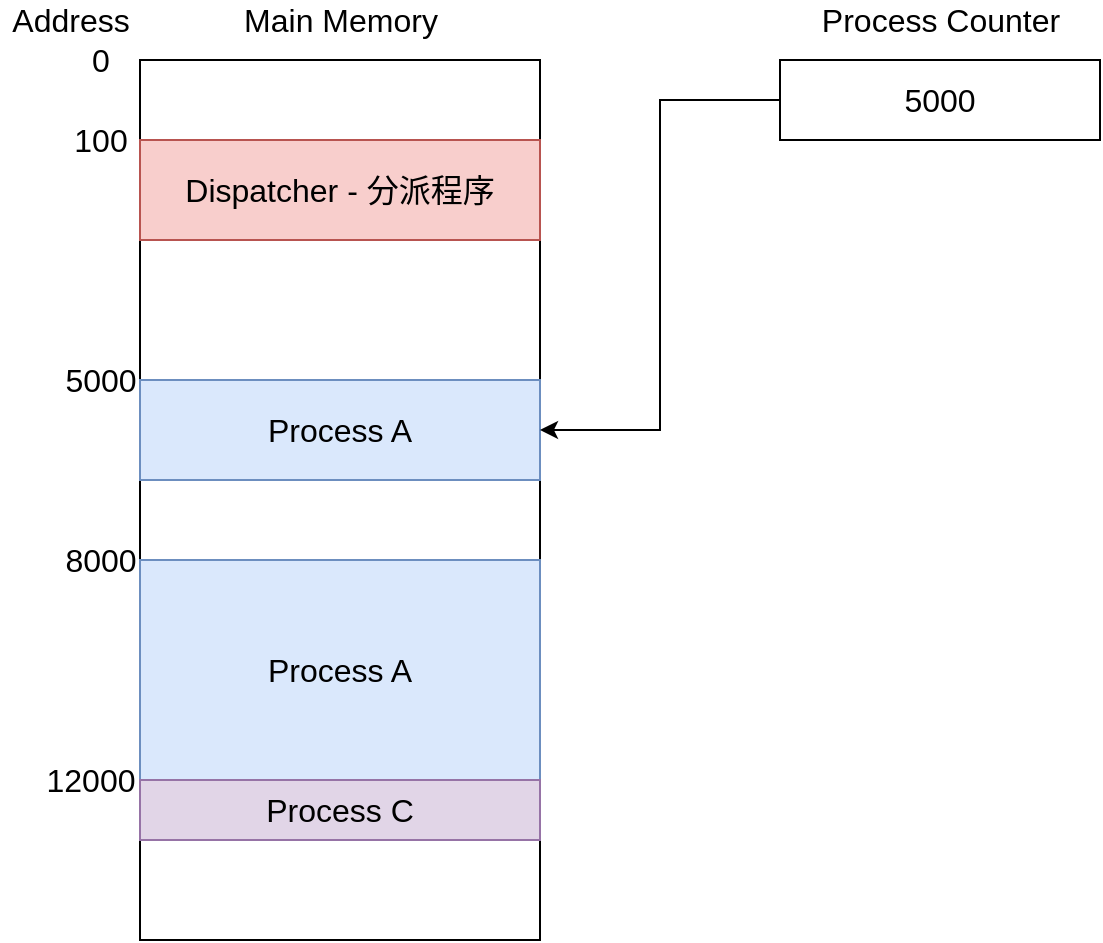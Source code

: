 <mxfile version="12.6.5" type="device"><diagram id="5gLXZMPMNaPKhc8yTHYJ" name="第 1 页"><mxGraphModel dx="1106" dy="860" grid="1" gridSize="10" guides="1" tooltips="1" connect="1" arrows="1" fold="1" page="1" pageScale="1" pageWidth="827" pageHeight="1169" math="0" shadow="0"><root><mxCell id="0"/><mxCell id="1" parent="0"/><mxCell id="qo2Uj8x145MHR6bXMgfj-2" value="" style="rounded=0;whiteSpace=wrap;html=1;" vertex="1" parent="1"><mxGeometry x="160" y="120" width="200" height="440" as="geometry"/></mxCell><mxCell id="qo2Uj8x145MHR6bXMgfj-7" value="&lt;font&gt;Main Memory&lt;/font&gt;" style="text;html=1;align=center;verticalAlign=middle;resizable=0;points=[];autosize=1;fontSize=16;fontColor=#000000;" vertex="1" parent="1"><mxGeometry x="205" y="90" width="110" height="20" as="geometry"/></mxCell><mxCell id="qo2Uj8x145MHR6bXMgfj-8" value="&lt;font&gt;Address&lt;/font&gt;" style="text;html=1;align=center;verticalAlign=middle;resizable=0;points=[];autosize=1;fontSize=16;fontColor=#000000;" vertex="1" parent="1"><mxGeometry x="90" y="90" width="70" height="20" as="geometry"/></mxCell><mxCell id="qo2Uj8x145MHR6bXMgfj-9" value="&lt;font&gt;0&lt;/font&gt;" style="text;html=1;align=center;verticalAlign=middle;resizable=0;points=[];autosize=1;fontSize=16;fontColor=#000000;" vertex="1" parent="1"><mxGeometry x="130" y="110" width="20" height="20" as="geometry"/></mxCell><mxCell id="qo2Uj8x145MHR6bXMgfj-10" value="Dispatcher - 分派程序" style="rounded=0;whiteSpace=wrap;html=1;fontSize=16;fillColor=#f8cecc;strokeColor=#b85450;" vertex="1" parent="1"><mxGeometry x="160" y="160" width="200" height="50" as="geometry"/></mxCell><mxCell id="qo2Uj8x145MHR6bXMgfj-11" value="&lt;font&gt;100&lt;/font&gt;" style="text;html=1;align=center;verticalAlign=middle;resizable=0;points=[];autosize=1;fontSize=16;fontColor=#000000;" vertex="1" parent="1"><mxGeometry x="120" y="150" width="40" height="20" as="geometry"/></mxCell><mxCell id="qo2Uj8x145MHR6bXMgfj-12" value="Process A" style="rounded=0;whiteSpace=wrap;html=1;fontSize=16;fillColor=#dae8fc;strokeColor=#6c8ebf;" vertex="1" parent="1"><mxGeometry x="160" y="280" width="200" height="50" as="geometry"/></mxCell><mxCell id="qo2Uj8x145MHR6bXMgfj-13" value="Process A" style="rounded=0;whiteSpace=wrap;html=1;fontSize=16;fillColor=#dae8fc;strokeColor=#6c8ebf;" vertex="1" parent="1"><mxGeometry x="160" y="370" width="200" height="110" as="geometry"/></mxCell><mxCell id="qo2Uj8x145MHR6bXMgfj-14" value="Process C" style="rounded=0;whiteSpace=wrap;html=1;fontSize=16;fillColor=#e1d5e7;strokeColor=#9673a6;" vertex="1" parent="1"><mxGeometry x="160" y="480" width="200" height="30" as="geometry"/></mxCell><mxCell id="qo2Uj8x145MHR6bXMgfj-15" value="&lt;font&gt;5000&lt;/font&gt;" style="text;html=1;align=center;verticalAlign=middle;resizable=0;points=[];autosize=1;fontSize=16;fontColor=#000000;" vertex="1" parent="1"><mxGeometry x="115" y="270" width="50" height="20" as="geometry"/></mxCell><mxCell id="qo2Uj8x145MHR6bXMgfj-16" value="&lt;font&gt;8000&lt;/font&gt;" style="text;html=1;align=center;verticalAlign=middle;resizable=0;points=[];autosize=1;fontSize=16;fontColor=#000000;" vertex="1" parent="1"><mxGeometry x="115" y="360" width="50" height="20" as="geometry"/></mxCell><mxCell id="qo2Uj8x145MHR6bXMgfj-17" value="&lt;font&gt;12000&lt;/font&gt;" style="text;html=1;align=center;verticalAlign=middle;resizable=0;points=[];autosize=1;fontSize=16;fontColor=#000000;" vertex="1" parent="1"><mxGeometry x="105" y="470" width="60" height="20" as="geometry"/></mxCell><mxCell id="qo2Uj8x145MHR6bXMgfj-21" value="" style="edgeStyle=orthogonalEdgeStyle;rounded=0;orthogonalLoop=1;jettySize=auto;html=1;fontColor=#000000;entryX=1;entryY=0.5;entryDx=0;entryDy=0;" edge="1" parent="1" source="qo2Uj8x145MHR6bXMgfj-18" target="qo2Uj8x145MHR6bXMgfj-12"><mxGeometry relative="1" as="geometry"><mxPoint x="400" y="140" as="targetPoint"/></mxGeometry></mxCell><mxCell id="qo2Uj8x145MHR6bXMgfj-18" value="5000" style="rounded=0;whiteSpace=wrap;html=1;fontColor=#000000;fontSize=16;" vertex="1" parent="1"><mxGeometry x="480" y="120" width="160" height="40" as="geometry"/></mxCell><mxCell id="qo2Uj8x145MHR6bXMgfj-19" value="&lt;font&gt;Process Counter&lt;/font&gt;" style="text;html=1;align=center;verticalAlign=middle;resizable=0;points=[];autosize=1;fontSize=16;fontColor=#000000;" vertex="1" parent="1"><mxGeometry x="495" y="90" width="130" height="20" as="geometry"/></mxCell></root></mxGraphModel></diagram></mxfile>